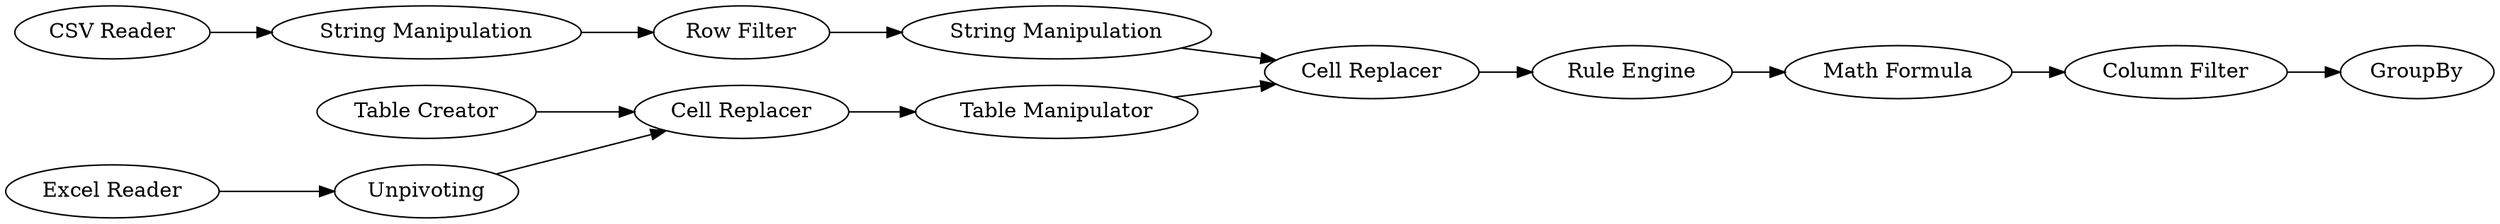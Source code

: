 digraph {
	1 [label="CSV Reader"]
	6 [label="Excel Reader"]
	10 [label="String Manipulation"]
	11 [label="Row Filter"]
	12 [label="Table Creator"]
	13 [label="Cell Replacer"]
	16 [label=Unpivoting]
	17 [label="Table Manipulator"]
	19 [label="String Manipulation"]
	20 [label="Cell Replacer"]
	21 [label="Rule Engine"]
	22 [label="Math Formula"]
	23 [label="Column Filter"]
	24 [label=GroupBy]
	1 -> 10
	6 -> 16
	10 -> 11
	11 -> 19
	12 -> 13
	13 -> 17
	16 -> 13
	17 -> 20
	19 -> 20
	20 -> 21
	21 -> 22
	22 -> 23
	23 -> 24
	rankdir=LR
}
